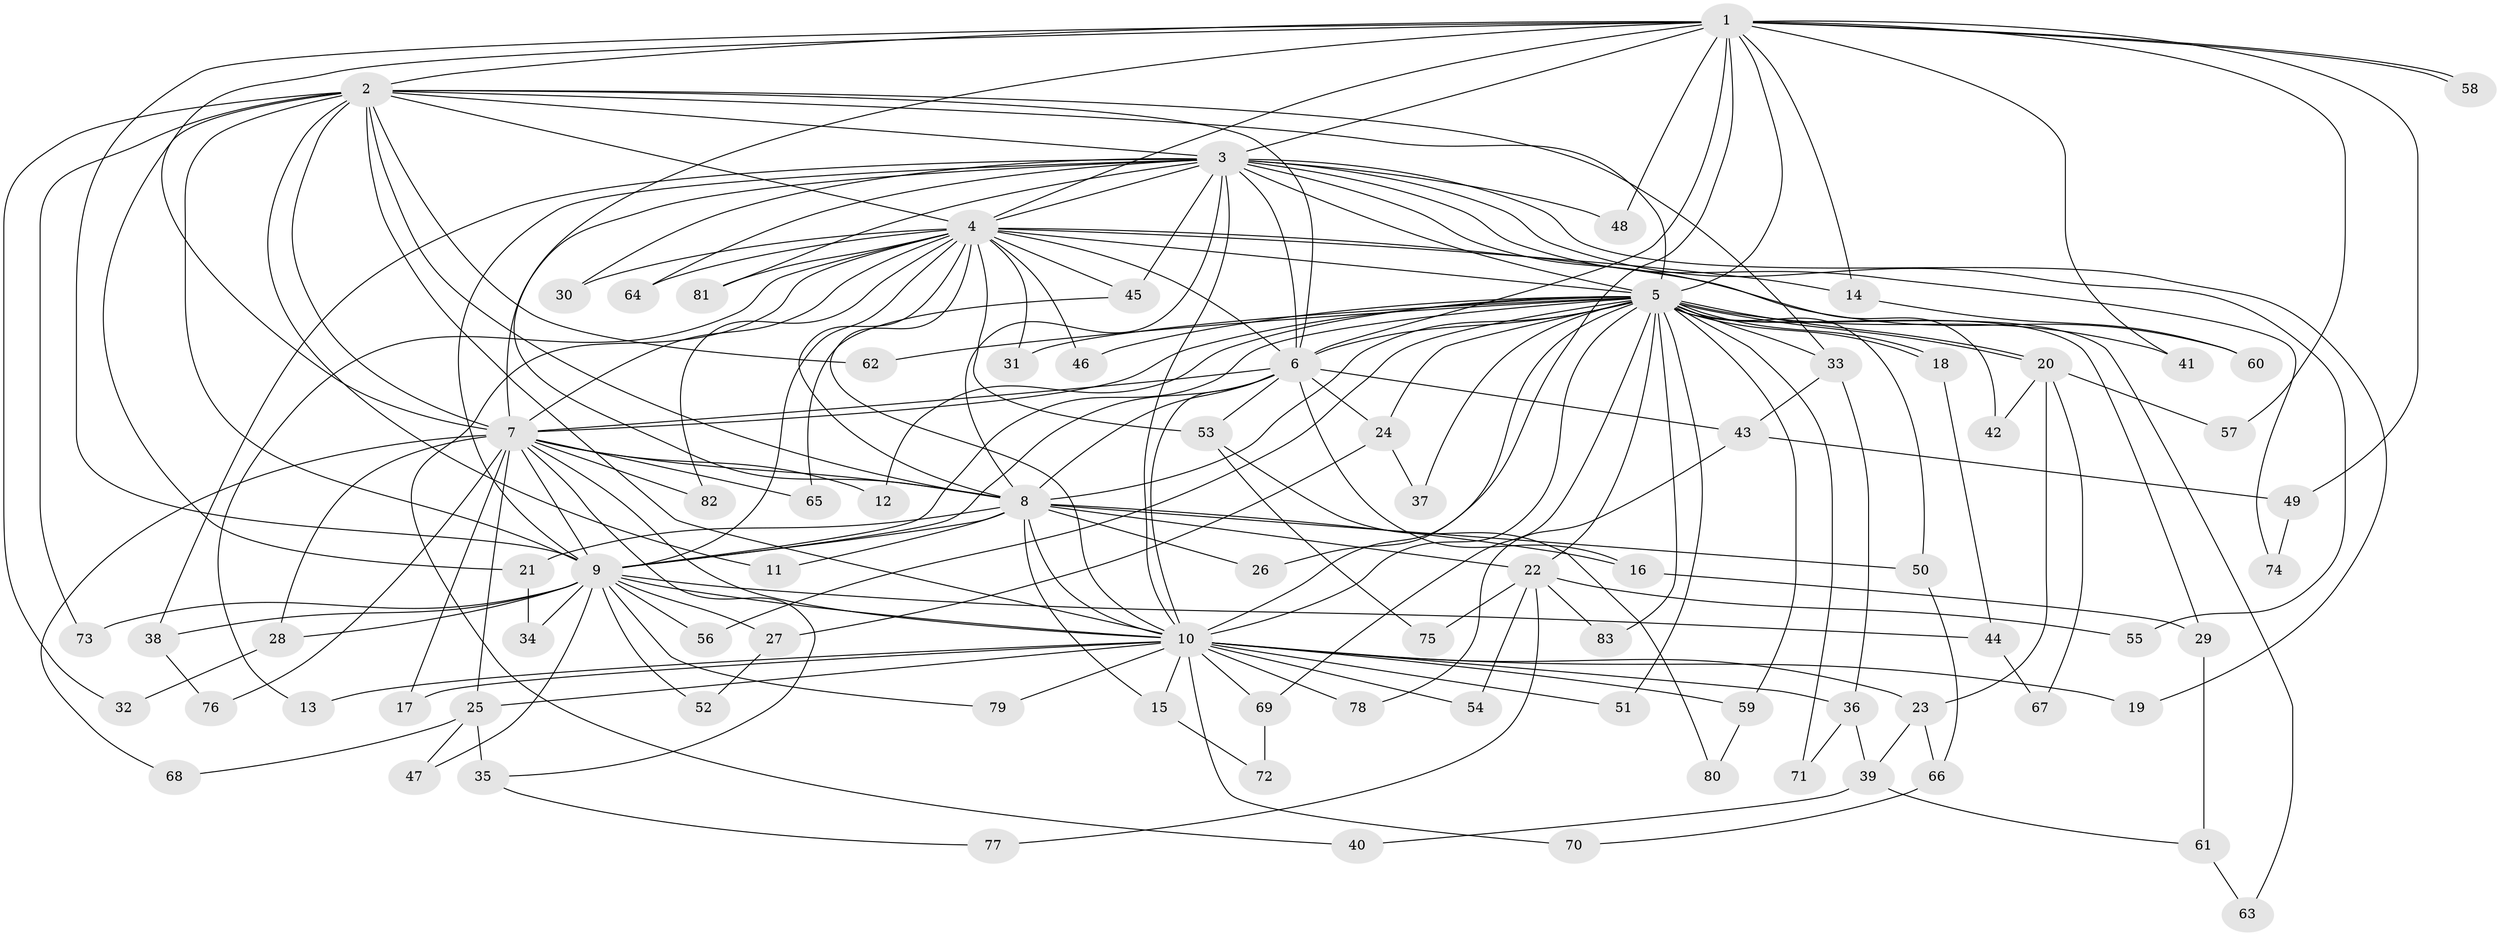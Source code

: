 // Generated by graph-tools (version 1.1) at 2025/14/03/09/25 04:14:10]
// undirected, 83 vertices, 191 edges
graph export_dot {
graph [start="1"]
  node [color=gray90,style=filled];
  1;
  2;
  3;
  4;
  5;
  6;
  7;
  8;
  9;
  10;
  11;
  12;
  13;
  14;
  15;
  16;
  17;
  18;
  19;
  20;
  21;
  22;
  23;
  24;
  25;
  26;
  27;
  28;
  29;
  30;
  31;
  32;
  33;
  34;
  35;
  36;
  37;
  38;
  39;
  40;
  41;
  42;
  43;
  44;
  45;
  46;
  47;
  48;
  49;
  50;
  51;
  52;
  53;
  54;
  55;
  56;
  57;
  58;
  59;
  60;
  61;
  62;
  63;
  64;
  65;
  66;
  67;
  68;
  69;
  70;
  71;
  72;
  73;
  74;
  75;
  76;
  77;
  78;
  79;
  80;
  81;
  82;
  83;
  1 -- 2;
  1 -- 3;
  1 -- 4;
  1 -- 5;
  1 -- 6;
  1 -- 7;
  1 -- 8;
  1 -- 9;
  1 -- 10;
  1 -- 14;
  1 -- 41;
  1 -- 48;
  1 -- 49;
  1 -- 57;
  1 -- 58;
  1 -- 58;
  2 -- 3;
  2 -- 4;
  2 -- 5;
  2 -- 6;
  2 -- 7;
  2 -- 8;
  2 -- 9;
  2 -- 10;
  2 -- 11;
  2 -- 21;
  2 -- 32;
  2 -- 33;
  2 -- 62;
  2 -- 73;
  3 -- 4;
  3 -- 5;
  3 -- 6;
  3 -- 7;
  3 -- 8;
  3 -- 9;
  3 -- 10;
  3 -- 19;
  3 -- 30;
  3 -- 38;
  3 -- 42;
  3 -- 45;
  3 -- 48;
  3 -- 55;
  3 -- 64;
  3 -- 74;
  3 -- 81;
  4 -- 5;
  4 -- 6;
  4 -- 7;
  4 -- 8;
  4 -- 9;
  4 -- 10;
  4 -- 13;
  4 -- 14;
  4 -- 30;
  4 -- 31;
  4 -- 40;
  4 -- 45;
  4 -- 46;
  4 -- 53;
  4 -- 60;
  4 -- 64;
  4 -- 81;
  4 -- 82;
  5 -- 6;
  5 -- 7;
  5 -- 8;
  5 -- 9;
  5 -- 10;
  5 -- 12;
  5 -- 18;
  5 -- 18;
  5 -- 20;
  5 -- 20;
  5 -- 22;
  5 -- 24;
  5 -- 26;
  5 -- 29;
  5 -- 31;
  5 -- 33;
  5 -- 37;
  5 -- 41;
  5 -- 46;
  5 -- 50;
  5 -- 51;
  5 -- 56;
  5 -- 59;
  5 -- 62;
  5 -- 63;
  5 -- 69;
  5 -- 71;
  5 -- 83;
  6 -- 7;
  6 -- 8;
  6 -- 9;
  6 -- 10;
  6 -- 16;
  6 -- 24;
  6 -- 43;
  6 -- 53;
  7 -- 8;
  7 -- 9;
  7 -- 10;
  7 -- 12;
  7 -- 17;
  7 -- 25;
  7 -- 28;
  7 -- 35;
  7 -- 65;
  7 -- 68;
  7 -- 76;
  7 -- 82;
  8 -- 9;
  8 -- 10;
  8 -- 11;
  8 -- 15;
  8 -- 16;
  8 -- 21;
  8 -- 22;
  8 -- 26;
  8 -- 50;
  9 -- 10;
  9 -- 27;
  9 -- 28;
  9 -- 34;
  9 -- 38;
  9 -- 44;
  9 -- 47;
  9 -- 52;
  9 -- 56;
  9 -- 73;
  9 -- 79;
  10 -- 13;
  10 -- 15;
  10 -- 17;
  10 -- 19;
  10 -- 23;
  10 -- 25;
  10 -- 36;
  10 -- 51;
  10 -- 54;
  10 -- 59;
  10 -- 69;
  10 -- 70;
  10 -- 78;
  10 -- 79;
  14 -- 60;
  15 -- 72;
  16 -- 29;
  18 -- 44;
  20 -- 23;
  20 -- 42;
  20 -- 57;
  20 -- 67;
  21 -- 34;
  22 -- 54;
  22 -- 55;
  22 -- 75;
  22 -- 77;
  22 -- 83;
  23 -- 39;
  23 -- 66;
  24 -- 27;
  24 -- 37;
  25 -- 35;
  25 -- 47;
  25 -- 68;
  27 -- 52;
  28 -- 32;
  29 -- 61;
  33 -- 36;
  33 -- 43;
  35 -- 77;
  36 -- 39;
  36 -- 71;
  38 -- 76;
  39 -- 40;
  39 -- 61;
  43 -- 49;
  43 -- 78;
  44 -- 67;
  45 -- 65;
  49 -- 74;
  50 -- 66;
  53 -- 75;
  53 -- 80;
  59 -- 80;
  61 -- 63;
  66 -- 70;
  69 -- 72;
}
